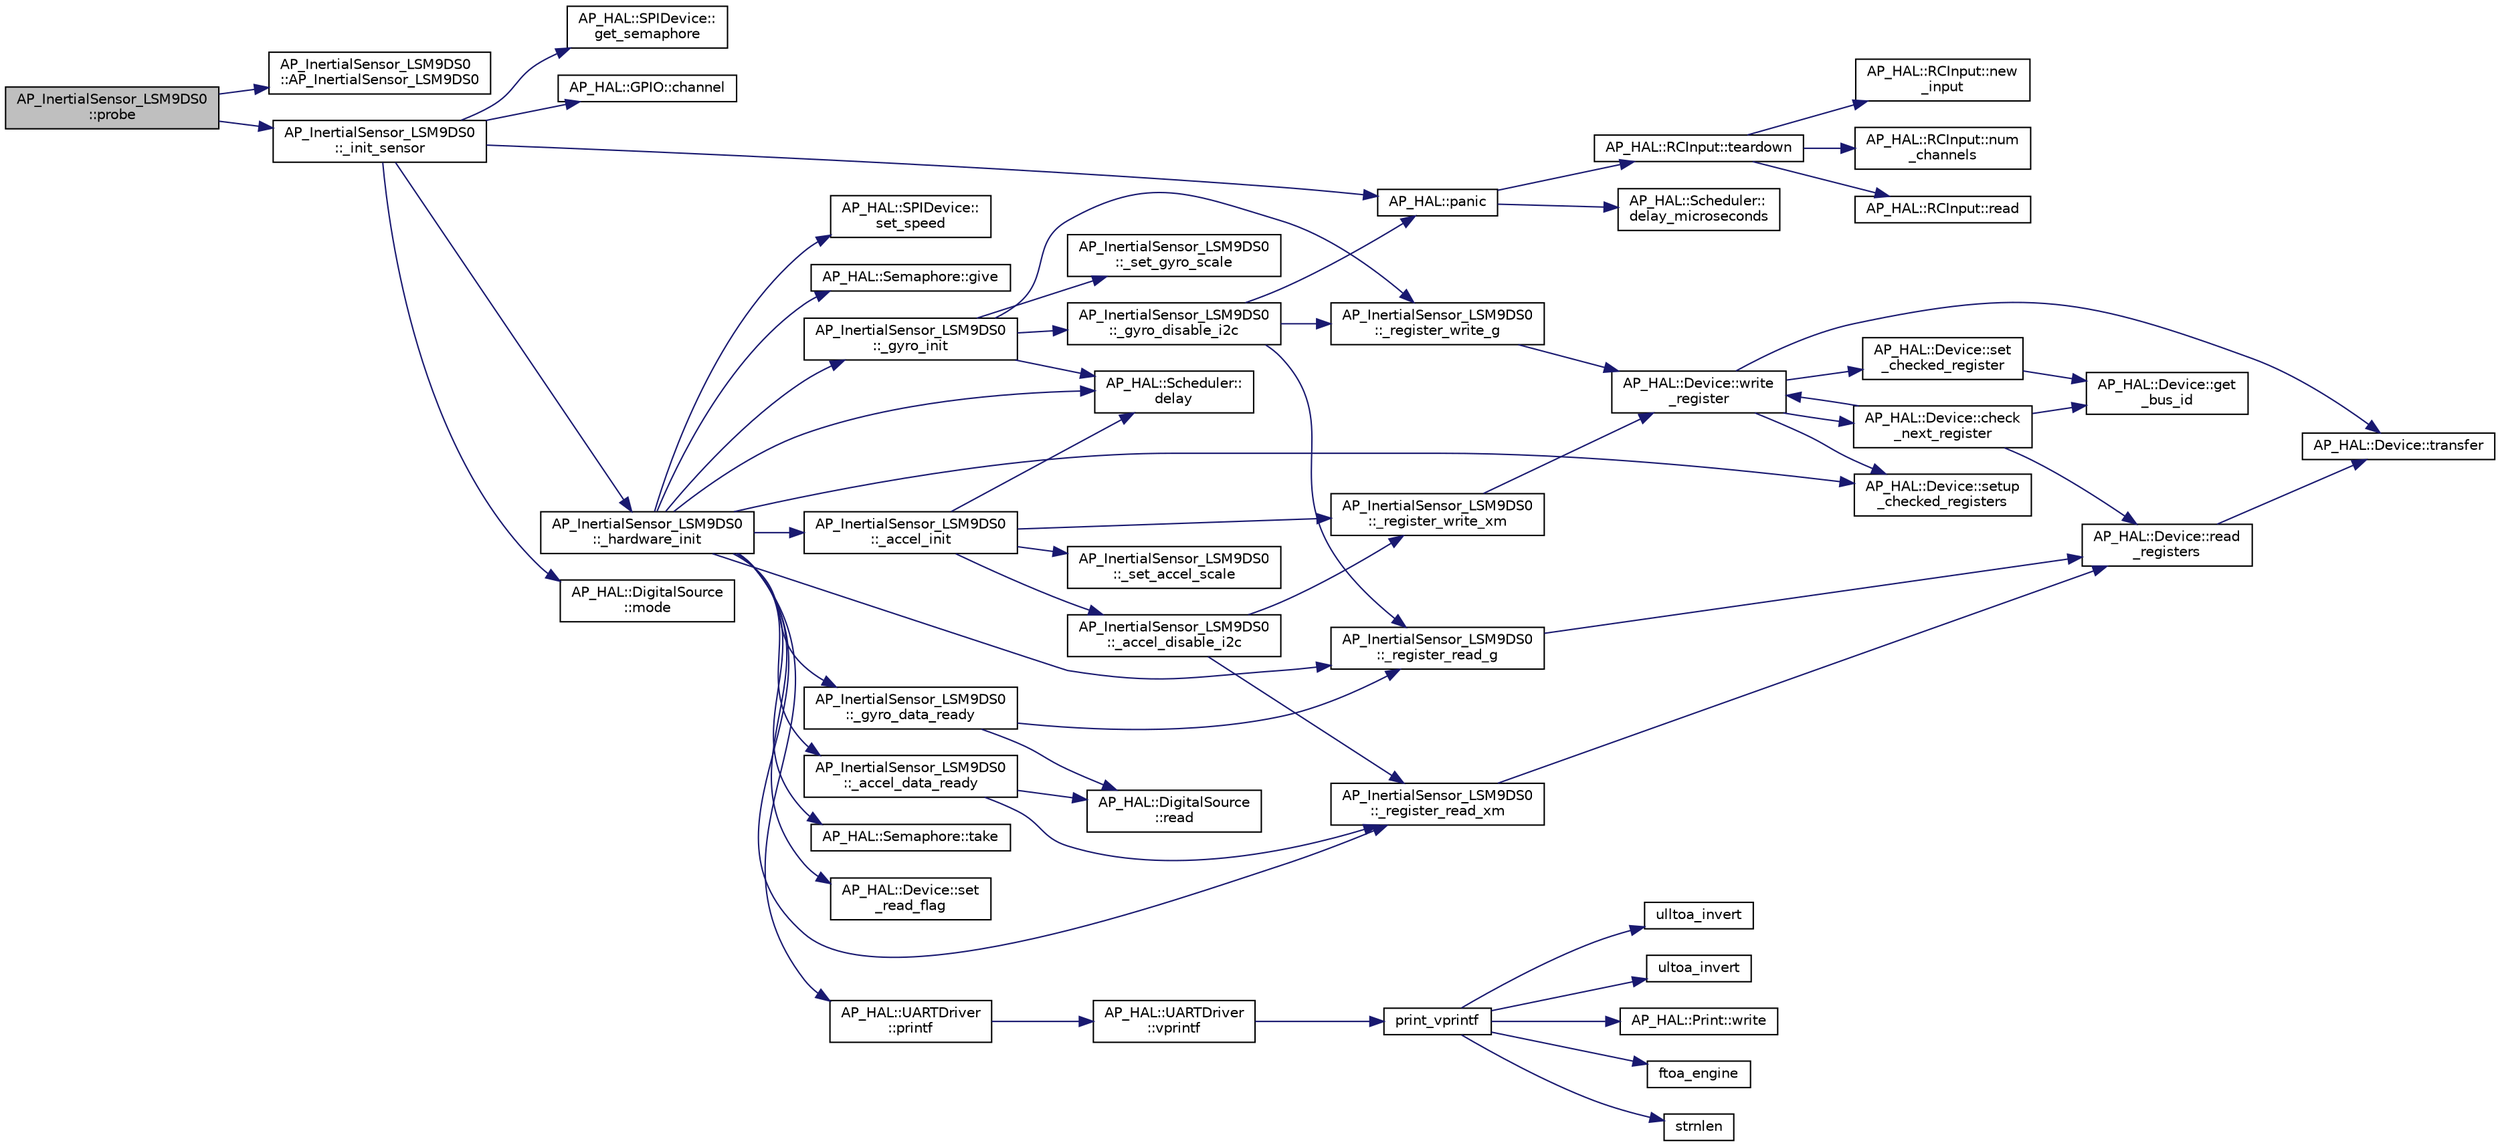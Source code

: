 digraph "AP_InertialSensor_LSM9DS0::probe"
{
 // INTERACTIVE_SVG=YES
  edge [fontname="Helvetica",fontsize="10",labelfontname="Helvetica",labelfontsize="10"];
  node [fontname="Helvetica",fontsize="10",shape=record];
  rankdir="LR";
  Node1 [label="AP_InertialSensor_LSM9DS0\l::probe",height=0.2,width=0.4,color="black", fillcolor="grey75", style="filled", fontcolor="black"];
  Node1 -> Node2 [color="midnightblue",fontsize="10",style="solid",fontname="Helvetica"];
  Node2 [label="AP_InertialSensor_LSM9DS0\l::AP_InertialSensor_LSM9DS0",height=0.2,width=0.4,color="black", fillcolor="white", style="filled",URL="$classAP__InertialSensor__LSM9DS0.html#ae22cedf8c3c61fc38e9a18e5142110a8"];
  Node1 -> Node3 [color="midnightblue",fontsize="10",style="solid",fontname="Helvetica"];
  Node3 [label="AP_InertialSensor_LSM9DS0\l::_init_sensor",height=0.2,width=0.4,color="black", fillcolor="white", style="filled",URL="$classAP__InertialSensor__LSM9DS0.html#a62227996a40da07a9733ace45b6b0c71"];
  Node3 -> Node4 [color="midnightblue",fontsize="10",style="solid",fontname="Helvetica"];
  Node4 [label="AP_HAL::SPIDevice::\lget_semaphore",height=0.2,width=0.4,color="black", fillcolor="white", style="filled",URL="$classAP__HAL_1_1SPIDevice.html#af41e5987b93020cd1c50f8e0954e3d7f"];
  Node3 -> Node5 [color="midnightblue",fontsize="10",style="solid",fontname="Helvetica"];
  Node5 [label="AP_HAL::GPIO::channel",height=0.2,width=0.4,color="black", fillcolor="white", style="filled",URL="$classAP__HAL_1_1GPIO.html#a4e8955091af056240f447b68b76725bb"];
  Node3 -> Node6 [color="midnightblue",fontsize="10",style="solid",fontname="Helvetica"];
  Node6 [label="AP_HAL::panic",height=0.2,width=0.4,color="black", fillcolor="white", style="filled",URL="$namespaceAP__HAL.html#a71832f03d849a0c088f04fc98d3c8143"];
  Node6 -> Node7 [color="midnightblue",fontsize="10",style="solid",fontname="Helvetica"];
  Node7 [label="AP_HAL::RCInput::teardown",height=0.2,width=0.4,color="black", fillcolor="white", style="filled",URL="$classAP__HAL_1_1RCInput.html#a2bea13d38f2b9ae8bf5193a3a69f0a31"];
  Node7 -> Node8 [color="midnightblue",fontsize="10",style="solid",fontname="Helvetica"];
  Node8 [label="AP_HAL::RCInput::new\l_input",height=0.2,width=0.4,color="black", fillcolor="white", style="filled",URL="$classAP__HAL_1_1RCInput.html#aee1fade33080edef83dd7db0fad0f7da"];
  Node7 -> Node9 [color="midnightblue",fontsize="10",style="solid",fontname="Helvetica"];
  Node9 [label="AP_HAL::RCInput::num\l_channels",height=0.2,width=0.4,color="black", fillcolor="white", style="filled",URL="$classAP__HAL_1_1RCInput.html#ae55f959c6115c1f41783af3a2b6c4fcd"];
  Node7 -> Node10 [color="midnightblue",fontsize="10",style="solid",fontname="Helvetica"];
  Node10 [label="AP_HAL::RCInput::read",height=0.2,width=0.4,color="black", fillcolor="white", style="filled",URL="$classAP__HAL_1_1RCInput.html#a078fd7e6d2e6a899009ec674a8e03498"];
  Node6 -> Node11 [color="midnightblue",fontsize="10",style="solid",fontname="Helvetica"];
  Node11 [label="AP_HAL::Scheduler::\ldelay_microseconds",height=0.2,width=0.4,color="black", fillcolor="white", style="filled",URL="$classAP__HAL_1_1Scheduler.html#a78c4f1b1f192ac1c99544b6cc8f099b0"];
  Node3 -> Node12 [color="midnightblue",fontsize="10",style="solid",fontname="Helvetica"];
  Node12 [label="AP_HAL::DigitalSource\l::mode",height=0.2,width=0.4,color="black", fillcolor="white", style="filled",URL="$classAP__HAL_1_1DigitalSource.html#af16b96dab1499f30659a1fd892df6c2d"];
  Node3 -> Node13 [color="midnightblue",fontsize="10",style="solid",fontname="Helvetica"];
  Node13 [label="AP_InertialSensor_LSM9DS0\l::_hardware_init",height=0.2,width=0.4,color="black", fillcolor="white", style="filled",URL="$classAP__InertialSensor__LSM9DS0.html#acb102d8d40344dc71c8332ddbb45cb73"];
  Node13 -> Node14 [color="midnightblue",fontsize="10",style="solid",fontname="Helvetica"];
  Node14 [label="AP_HAL::Semaphore::take",height=0.2,width=0.4,color="black", fillcolor="white", style="filled",URL="$classAP__HAL_1_1Semaphore.html#abd3a0affad8bb211981a979f30386589"];
  Node13 -> Node15 [color="midnightblue",fontsize="10",style="solid",fontname="Helvetica"];
  Node15 [label="AP_HAL::Device::set\l_read_flag",height=0.2,width=0.4,color="black", fillcolor="white", style="filled",URL="$classAP__HAL_1_1Device.html#a6c8b7e6a3f0370d19a1c7868a36a5363"];
  Node13 -> Node16 [color="midnightblue",fontsize="10",style="solid",fontname="Helvetica"];
  Node16 [label="AP_InertialSensor_LSM9DS0\l::_register_read_g",height=0.2,width=0.4,color="black", fillcolor="white", style="filled",URL="$classAP__InertialSensor__LSM9DS0.html#a9471a5e1bd8764e4b66b071017e6885c"];
  Node16 -> Node17 [color="midnightblue",fontsize="10",style="solid",fontname="Helvetica"];
  Node17 [label="AP_HAL::Device::read\l_registers",height=0.2,width=0.4,color="black", fillcolor="white", style="filled",URL="$classAP__HAL_1_1Device.html#a66215f964cfb5c7421effdb88a749550"];
  Node17 -> Node18 [color="midnightblue",fontsize="10",style="solid",fontname="Helvetica"];
  Node18 [label="AP_HAL::Device::transfer",height=0.2,width=0.4,color="black", fillcolor="white", style="filled",URL="$classAP__HAL_1_1Device.html#a2af24b5f93b678af718b65a606e538b0"];
  Node13 -> Node19 [color="midnightblue",fontsize="10",style="solid",fontname="Helvetica"];
  Node19 [label="AP_HAL::UARTDriver\l::printf",height=0.2,width=0.4,color="black", fillcolor="white", style="filled",URL="$classAP__HAL_1_1UARTDriver.html#a6ceedc792594e59fc7d80b39a435f027"];
  Node19 -> Node20 [color="midnightblue",fontsize="10",style="solid",fontname="Helvetica"];
  Node20 [label="AP_HAL::UARTDriver\l::vprintf",height=0.2,width=0.4,color="black", fillcolor="white", style="filled",URL="$classAP__HAL_1_1UARTDriver.html#aa8abfb6d6641299472c29ac1edde559f"];
  Node20 -> Node21 [color="midnightblue",fontsize="10",style="solid",fontname="Helvetica"];
  Node21 [label="print_vprintf",height=0.2,width=0.4,color="black", fillcolor="white", style="filled",URL="$print__vprintf_8cpp.html#a1534eaeab54696df96975b56d9f49212"];
  Node21 -> Node22 [color="midnightblue",fontsize="10",style="solid",fontname="Helvetica"];
  Node22 [label="AP_HAL::Print::write",height=0.2,width=0.4,color="black", fillcolor="white", style="filled",URL="$classAP__HAL_1_1Print.html#acc65391952a43334f8f5c9bef341f501"];
  Node21 -> Node23 [color="midnightblue",fontsize="10",style="solid",fontname="Helvetica"];
  Node23 [label="ftoa_engine",height=0.2,width=0.4,color="black", fillcolor="white", style="filled",URL="$ftoa__engine_8cpp.html#a1c28234da8f20b43c85890d4bb452947"];
  Node21 -> Node24 [color="midnightblue",fontsize="10",style="solid",fontname="Helvetica"];
  Node24 [label="strnlen",height=0.2,width=0.4,color="black", fillcolor="white", style="filled",URL="$replace_8cpp.html#a880bcc7b85a09e6254691bebd5344b51"];
  Node21 -> Node25 [color="midnightblue",fontsize="10",style="solid",fontname="Helvetica"];
  Node25 [label="ulltoa_invert",height=0.2,width=0.4,color="black", fillcolor="white", style="filled",URL="$utoa__invert_8cpp.html#a34926f552460b47c414ec4d83b32815c"];
  Node21 -> Node26 [color="midnightblue",fontsize="10",style="solid",fontname="Helvetica"];
  Node26 [label="ultoa_invert",height=0.2,width=0.4,color="black", fillcolor="white", style="filled",URL="$utoa__invert_8cpp.html#a5d99bba8e697c1e11da489d88fca8559"];
  Node13 -> Node27 [color="midnightblue",fontsize="10",style="solid",fontname="Helvetica"];
  Node27 [label="AP_InertialSensor_LSM9DS0\l::_register_read_xm",height=0.2,width=0.4,color="black", fillcolor="white", style="filled",URL="$classAP__InertialSensor__LSM9DS0.html#ab9f65816db245bc851eee9ef4548295e"];
  Node27 -> Node17 [color="midnightblue",fontsize="10",style="solid",fontname="Helvetica"];
  Node13 -> Node28 [color="midnightblue",fontsize="10",style="solid",fontname="Helvetica"];
  Node28 [label="AP_HAL::Device::setup\l_checked_registers",height=0.2,width=0.4,color="black", fillcolor="white", style="filled",URL="$classAP__HAL_1_1Device.html#a4bad879386bd93b7f2340bff1437d041"];
  Node13 -> Node29 [color="midnightblue",fontsize="10",style="solid",fontname="Helvetica"];
  Node29 [label="AP_HAL::SPIDevice::\lset_speed",height=0.2,width=0.4,color="black", fillcolor="white", style="filled",URL="$classAP__HAL_1_1SPIDevice.html#ac9e6496ba15d047117d7e9dbf980d0f9"];
  Node13 -> Node30 [color="midnightblue",fontsize="10",style="solid",fontname="Helvetica"];
  Node30 [label="AP_InertialSensor_LSM9DS0\l::_gyro_init",height=0.2,width=0.4,color="black", fillcolor="white", style="filled",URL="$classAP__InertialSensor__LSM9DS0.html#a3ea0c053fc2c57d0fd57f78011c6959a"];
  Node30 -> Node31 [color="midnightblue",fontsize="10",style="solid",fontname="Helvetica"];
  Node31 [label="AP_InertialSensor_LSM9DS0\l::_gyro_disable_i2c",height=0.2,width=0.4,color="black", fillcolor="white", style="filled",URL="$classAP__InertialSensor__LSM9DS0.html#ad73f9082af348d0efa5dc44ff21718b6"];
  Node31 -> Node16 [color="midnightblue",fontsize="10",style="solid",fontname="Helvetica"];
  Node31 -> Node32 [color="midnightblue",fontsize="10",style="solid",fontname="Helvetica"];
  Node32 [label="AP_InertialSensor_LSM9DS0\l::_register_write_g",height=0.2,width=0.4,color="black", fillcolor="white", style="filled",URL="$classAP__InertialSensor__LSM9DS0.html#ade811c5be7fd258cac5ef5a7ed65f7fc"];
  Node32 -> Node33 [color="midnightblue",fontsize="10",style="solid",fontname="Helvetica"];
  Node33 [label="AP_HAL::Device::write\l_register",height=0.2,width=0.4,color="black", fillcolor="white", style="filled",URL="$classAP__HAL_1_1Device.html#a450d2427d58c09d75c8268f8b808c37b"];
  Node33 -> Node34 [color="midnightblue",fontsize="10",style="solid",fontname="Helvetica"];
  Node34 [label="AP_HAL::Device::set\l_checked_register",height=0.2,width=0.4,color="black", fillcolor="white", style="filled",URL="$classAP__HAL_1_1Device.html#a44b62acec2c1c5d8bf8b9c07f5fe7192"];
  Node34 -> Node35 [color="midnightblue",fontsize="10",style="solid",fontname="Helvetica"];
  Node35 [label="AP_HAL::Device::get\l_bus_id",height=0.2,width=0.4,color="black", fillcolor="white", style="filled",URL="$classAP__HAL_1_1Device.html#a682fd556614308cb02773e94ec8e4b26"];
  Node33 -> Node18 [color="midnightblue",fontsize="10",style="solid",fontname="Helvetica"];
  Node33 -> Node28 [color="midnightblue",fontsize="10",style="solid",fontname="Helvetica"];
  Node33 -> Node36 [color="midnightblue",fontsize="10",style="solid",fontname="Helvetica"];
  Node36 [label="AP_HAL::Device::check\l_next_register",height=0.2,width=0.4,color="black", fillcolor="white", style="filled",URL="$classAP__HAL_1_1Device.html#a81202d89062b62f93bf8d13fa30a86d0"];
  Node36 -> Node17 [color="midnightblue",fontsize="10",style="solid",fontname="Helvetica"];
  Node36 -> Node35 [color="midnightblue",fontsize="10",style="solid",fontname="Helvetica"];
  Node36 -> Node33 [color="midnightblue",fontsize="10",style="solid",fontname="Helvetica"];
  Node31 -> Node6 [color="midnightblue",fontsize="10",style="solid",fontname="Helvetica"];
  Node30 -> Node37 [color="midnightblue",fontsize="10",style="solid",fontname="Helvetica"];
  Node37 [label="AP_HAL::Scheduler::\ldelay",height=0.2,width=0.4,color="black", fillcolor="white", style="filled",URL="$classAP__HAL_1_1Scheduler.html#ab3175e2e6223ccfe82f957e41cc12b26"];
  Node30 -> Node32 [color="midnightblue",fontsize="10",style="solid",fontname="Helvetica"];
  Node30 -> Node38 [color="midnightblue",fontsize="10",style="solid",fontname="Helvetica"];
  Node38 [label="AP_InertialSensor_LSM9DS0\l::_set_gyro_scale",height=0.2,width=0.4,color="black", fillcolor="white", style="filled",URL="$classAP__InertialSensor__LSM9DS0.html#a075494af8d8d41e2e130fb11e224a3cb"];
  Node13 -> Node39 [color="midnightblue",fontsize="10",style="solid",fontname="Helvetica"];
  Node39 [label="AP_InertialSensor_LSM9DS0\l::_accel_init",height=0.2,width=0.4,color="black", fillcolor="white", style="filled",URL="$classAP__InertialSensor__LSM9DS0.html#aaf475e872a0f8700eeaae195ea69f097"];
  Node39 -> Node40 [color="midnightblue",fontsize="10",style="solid",fontname="Helvetica"];
  Node40 [label="AP_InertialSensor_LSM9DS0\l::_accel_disable_i2c",height=0.2,width=0.4,color="black", fillcolor="white", style="filled",URL="$classAP__InertialSensor__LSM9DS0.html#a187f65cbf8ce4549baf7c52349ac721f"];
  Node40 -> Node27 [color="midnightblue",fontsize="10",style="solid",fontname="Helvetica"];
  Node40 -> Node41 [color="midnightblue",fontsize="10",style="solid",fontname="Helvetica"];
  Node41 [label="AP_InertialSensor_LSM9DS0\l::_register_write_xm",height=0.2,width=0.4,color="black", fillcolor="white", style="filled",URL="$classAP__InertialSensor__LSM9DS0.html#add7c74ac246770ed2912f0d6efe64703"];
  Node41 -> Node33 [color="midnightblue",fontsize="10",style="solid",fontname="Helvetica"];
  Node39 -> Node37 [color="midnightblue",fontsize="10",style="solid",fontname="Helvetica"];
  Node39 -> Node41 [color="midnightblue",fontsize="10",style="solid",fontname="Helvetica"];
  Node39 -> Node42 [color="midnightblue",fontsize="10",style="solid",fontname="Helvetica"];
  Node42 [label="AP_InertialSensor_LSM9DS0\l::_set_accel_scale",height=0.2,width=0.4,color="black", fillcolor="white", style="filled",URL="$classAP__InertialSensor__LSM9DS0.html#a817da7e3f5b91c983fefec3c81b3ccae"];
  Node13 -> Node37 [color="midnightblue",fontsize="10",style="solid",fontname="Helvetica"];
  Node13 -> Node43 [color="midnightblue",fontsize="10",style="solid",fontname="Helvetica"];
  Node43 [label="AP_InertialSensor_LSM9DS0\l::_accel_data_ready",height=0.2,width=0.4,color="black", fillcolor="white", style="filled",URL="$classAP__InertialSensor__LSM9DS0.html#aec37c46f246a7d601507f1d533e4f7b5"];
  Node43 -> Node44 [color="midnightblue",fontsize="10",style="solid",fontname="Helvetica"];
  Node44 [label="AP_HAL::DigitalSource\l::read",height=0.2,width=0.4,color="black", fillcolor="white", style="filled",URL="$classAP__HAL_1_1DigitalSource.html#a6d155c0e1088e7b045b075c34bc2a13e"];
  Node43 -> Node27 [color="midnightblue",fontsize="10",style="solid",fontname="Helvetica"];
  Node13 -> Node45 [color="midnightblue",fontsize="10",style="solid",fontname="Helvetica"];
  Node45 [label="AP_InertialSensor_LSM9DS0\l::_gyro_data_ready",height=0.2,width=0.4,color="black", fillcolor="white", style="filled",URL="$classAP__InertialSensor__LSM9DS0.html#ad7f55ec578a4b246947539cf8ed5b0a5"];
  Node45 -> Node44 [color="midnightblue",fontsize="10",style="solid",fontname="Helvetica"];
  Node45 -> Node16 [color="midnightblue",fontsize="10",style="solid",fontname="Helvetica"];
  Node13 -> Node46 [color="midnightblue",fontsize="10",style="solid",fontname="Helvetica"];
  Node46 [label="AP_HAL::Semaphore::give",height=0.2,width=0.4,color="black", fillcolor="white", style="filled",URL="$classAP__HAL_1_1Semaphore.html#afcdbf03d5bea9d83037acc93bfaea7ce"];
}
